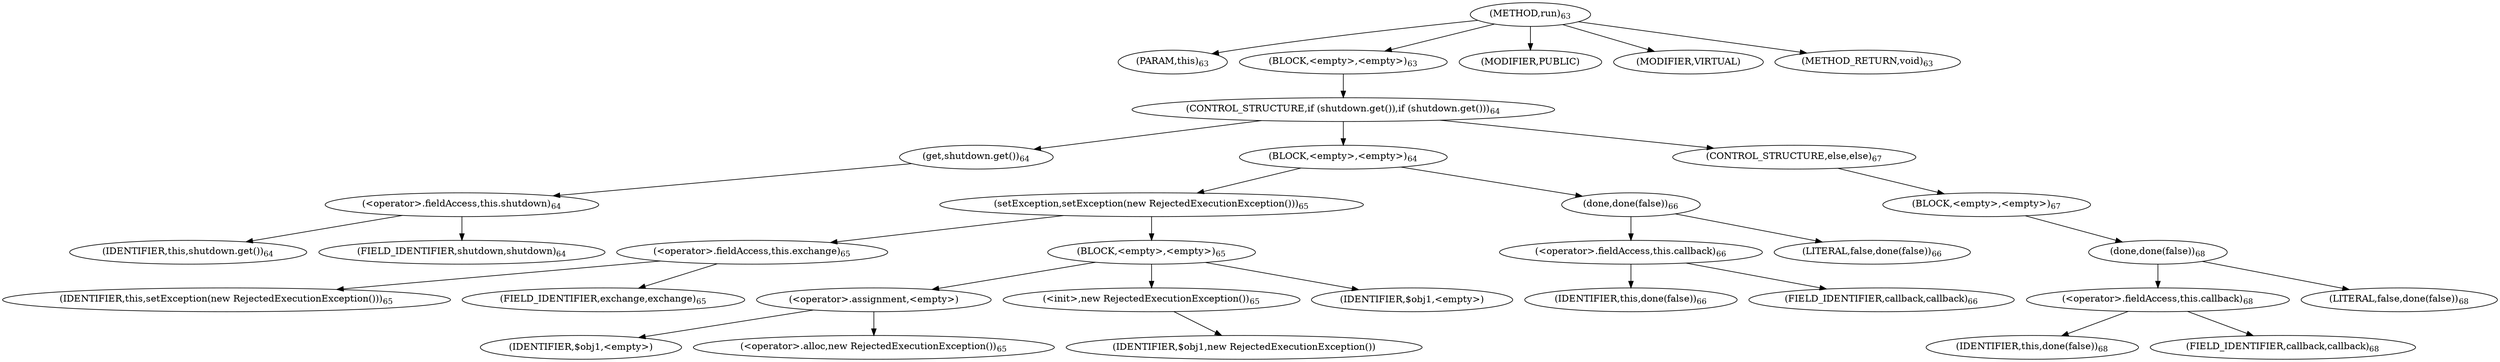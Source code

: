 digraph "run" {  
"129" [label = <(METHOD,run)<SUB>63</SUB>> ]
"130" [label = <(PARAM,this)<SUB>63</SUB>> ]
"131" [label = <(BLOCK,&lt;empty&gt;,&lt;empty&gt;)<SUB>63</SUB>> ]
"132" [label = <(CONTROL_STRUCTURE,if (shutdown.get()),if (shutdown.get()))<SUB>64</SUB>> ]
"133" [label = <(get,shutdown.get())<SUB>64</SUB>> ]
"134" [label = <(&lt;operator&gt;.fieldAccess,this.shutdown)<SUB>64</SUB>> ]
"135" [label = <(IDENTIFIER,this,shutdown.get())<SUB>64</SUB>> ]
"136" [label = <(FIELD_IDENTIFIER,shutdown,shutdown)<SUB>64</SUB>> ]
"137" [label = <(BLOCK,&lt;empty&gt;,&lt;empty&gt;)<SUB>64</SUB>> ]
"138" [label = <(setException,setException(new RejectedExecutionException()))<SUB>65</SUB>> ]
"139" [label = <(&lt;operator&gt;.fieldAccess,this.exchange)<SUB>65</SUB>> ]
"140" [label = <(IDENTIFIER,this,setException(new RejectedExecutionException()))<SUB>65</SUB>> ]
"141" [label = <(FIELD_IDENTIFIER,exchange,exchange)<SUB>65</SUB>> ]
"142" [label = <(BLOCK,&lt;empty&gt;,&lt;empty&gt;)<SUB>65</SUB>> ]
"143" [label = <(&lt;operator&gt;.assignment,&lt;empty&gt;)> ]
"144" [label = <(IDENTIFIER,$obj1,&lt;empty&gt;)> ]
"145" [label = <(&lt;operator&gt;.alloc,new RejectedExecutionException())<SUB>65</SUB>> ]
"146" [label = <(&lt;init&gt;,new RejectedExecutionException())<SUB>65</SUB>> ]
"147" [label = <(IDENTIFIER,$obj1,new RejectedExecutionException())> ]
"148" [label = <(IDENTIFIER,$obj1,&lt;empty&gt;)> ]
"149" [label = <(done,done(false))<SUB>66</SUB>> ]
"150" [label = <(&lt;operator&gt;.fieldAccess,this.callback)<SUB>66</SUB>> ]
"151" [label = <(IDENTIFIER,this,done(false))<SUB>66</SUB>> ]
"152" [label = <(FIELD_IDENTIFIER,callback,callback)<SUB>66</SUB>> ]
"153" [label = <(LITERAL,false,done(false))<SUB>66</SUB>> ]
"154" [label = <(CONTROL_STRUCTURE,else,else)<SUB>67</SUB>> ]
"155" [label = <(BLOCK,&lt;empty&gt;,&lt;empty&gt;)<SUB>67</SUB>> ]
"156" [label = <(done,done(false))<SUB>68</SUB>> ]
"157" [label = <(&lt;operator&gt;.fieldAccess,this.callback)<SUB>68</SUB>> ]
"158" [label = <(IDENTIFIER,this,done(false))<SUB>68</SUB>> ]
"159" [label = <(FIELD_IDENTIFIER,callback,callback)<SUB>68</SUB>> ]
"160" [label = <(LITERAL,false,done(false))<SUB>68</SUB>> ]
"161" [label = <(MODIFIER,PUBLIC)> ]
"162" [label = <(MODIFIER,VIRTUAL)> ]
"163" [label = <(METHOD_RETURN,void)<SUB>63</SUB>> ]
  "129" -> "130" 
  "129" -> "131" 
  "129" -> "161" 
  "129" -> "162" 
  "129" -> "163" 
  "131" -> "132" 
  "132" -> "133" 
  "132" -> "137" 
  "132" -> "154" 
  "133" -> "134" 
  "134" -> "135" 
  "134" -> "136" 
  "137" -> "138" 
  "137" -> "149" 
  "138" -> "139" 
  "138" -> "142" 
  "139" -> "140" 
  "139" -> "141" 
  "142" -> "143" 
  "142" -> "146" 
  "142" -> "148" 
  "143" -> "144" 
  "143" -> "145" 
  "146" -> "147" 
  "149" -> "150" 
  "149" -> "153" 
  "150" -> "151" 
  "150" -> "152" 
  "154" -> "155" 
  "155" -> "156" 
  "156" -> "157" 
  "156" -> "160" 
  "157" -> "158" 
  "157" -> "159" 
}
